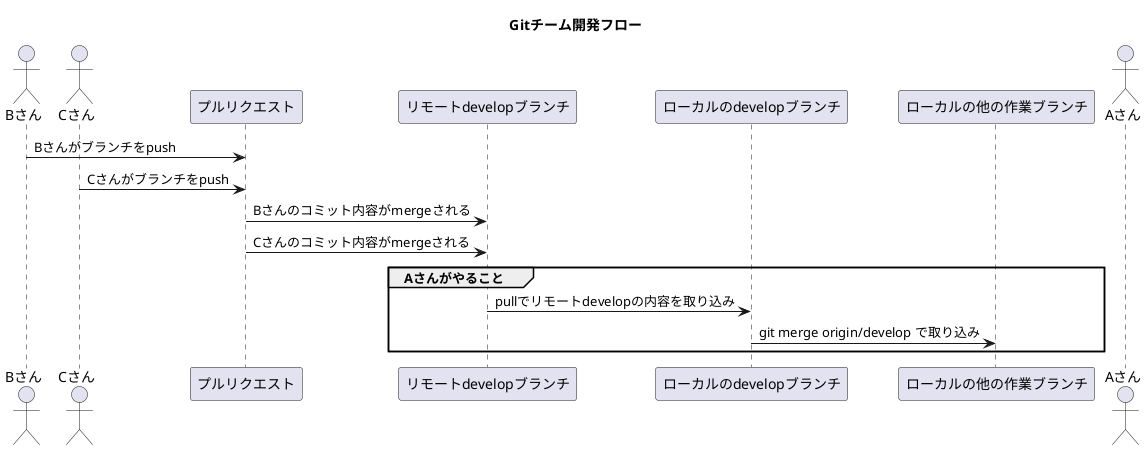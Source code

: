 @startuml
  title Gitチーム開発フロー

  actor Bさん
  actor Cさん

  Bさん -> プルリクエスト: Bさんがブランチをpush
  Cさん -> プルリクエスト: Cさんがブランチをpush

  プルリクエスト -> リモートdevelopブランチ: Bさんのコミット内容がmergeされる
  プルリクエスト -> リモートdevelopブランチ: Cさんのコミット内容がmergeされる


  group Aさんがやること
    リモートdevelopブランチ -> ローカルのdevelopブランチ: pullでリモートdevelopの内容を取り込み
    ローカルのdevelopブランチ -> ローカルの他の作業ブランチ: git merge origin/develop で取り込み
    actor Aさん
  end

@enduml